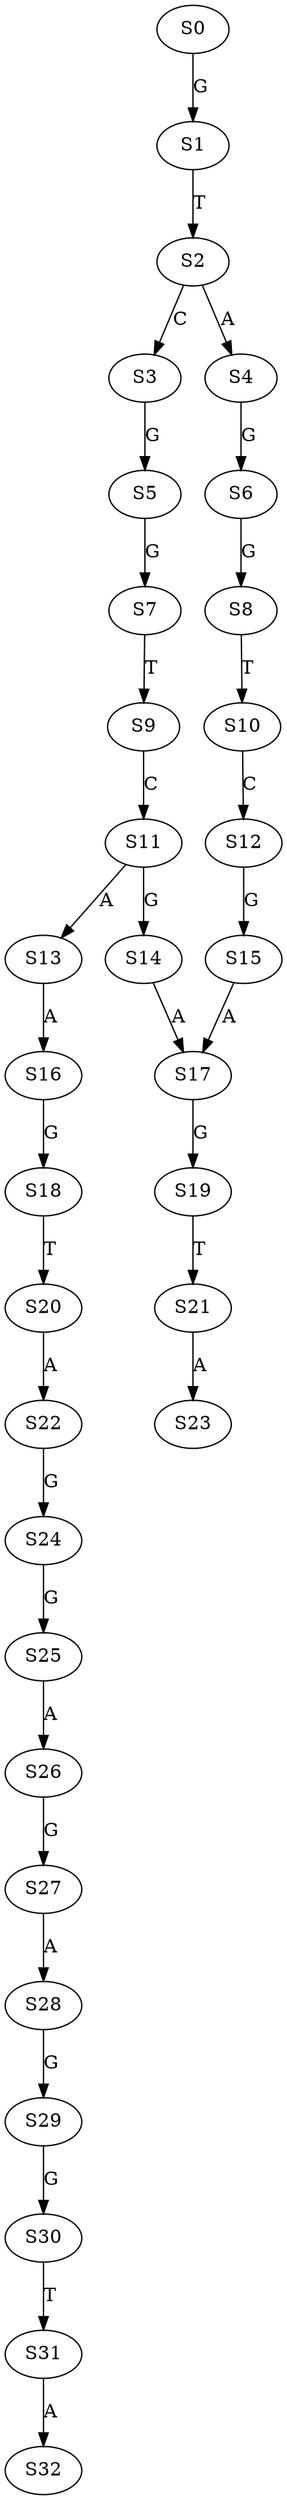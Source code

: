 strict digraph  {
	S0 -> S1 [ label = G ];
	S1 -> S2 [ label = T ];
	S2 -> S3 [ label = C ];
	S2 -> S4 [ label = A ];
	S3 -> S5 [ label = G ];
	S4 -> S6 [ label = G ];
	S5 -> S7 [ label = G ];
	S6 -> S8 [ label = G ];
	S7 -> S9 [ label = T ];
	S8 -> S10 [ label = T ];
	S9 -> S11 [ label = C ];
	S10 -> S12 [ label = C ];
	S11 -> S13 [ label = A ];
	S11 -> S14 [ label = G ];
	S12 -> S15 [ label = G ];
	S13 -> S16 [ label = A ];
	S14 -> S17 [ label = A ];
	S15 -> S17 [ label = A ];
	S16 -> S18 [ label = G ];
	S17 -> S19 [ label = G ];
	S18 -> S20 [ label = T ];
	S19 -> S21 [ label = T ];
	S20 -> S22 [ label = A ];
	S21 -> S23 [ label = A ];
	S22 -> S24 [ label = G ];
	S24 -> S25 [ label = G ];
	S25 -> S26 [ label = A ];
	S26 -> S27 [ label = G ];
	S27 -> S28 [ label = A ];
	S28 -> S29 [ label = G ];
	S29 -> S30 [ label = G ];
	S30 -> S31 [ label = T ];
	S31 -> S32 [ label = A ];
}
